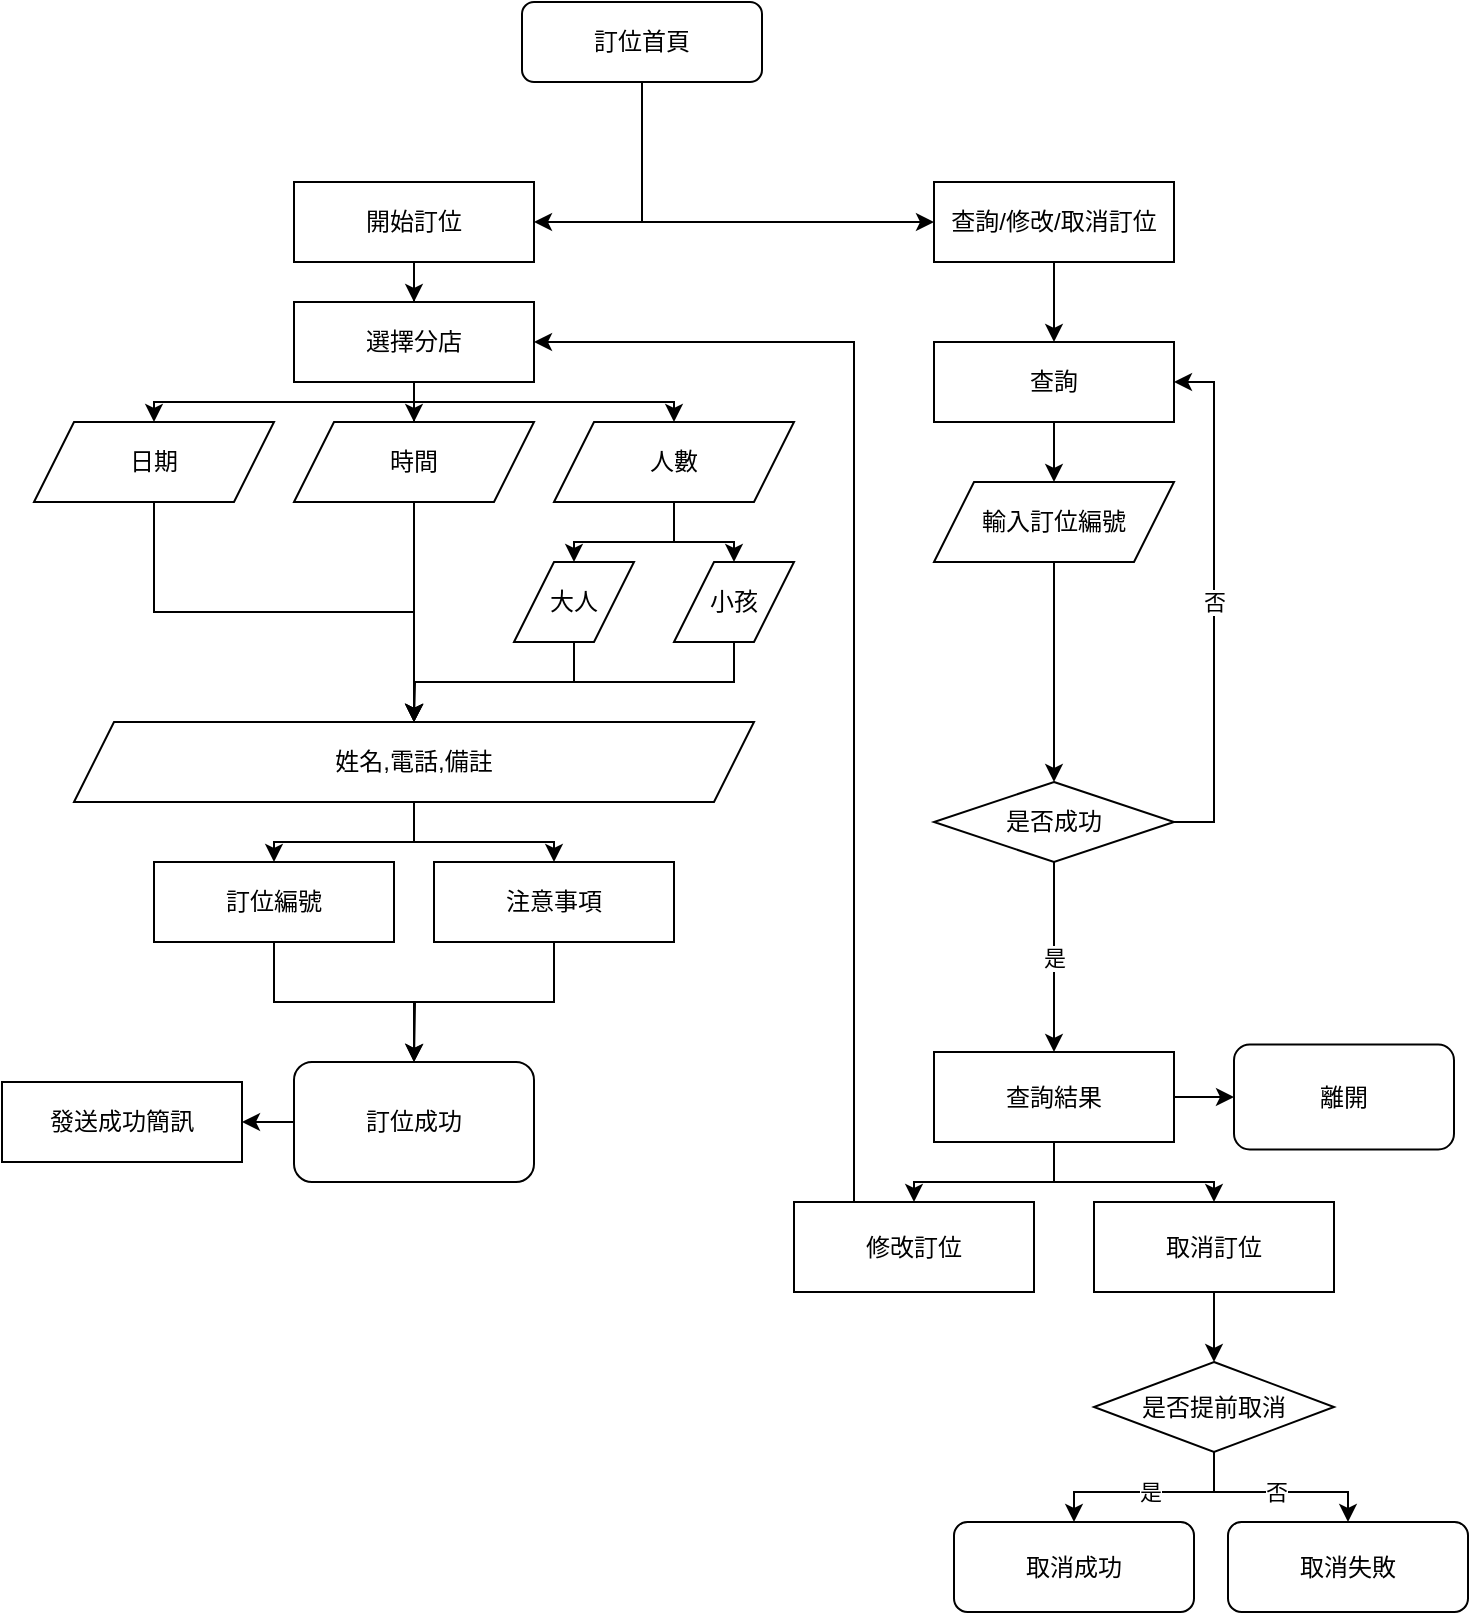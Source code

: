 <mxfile version="21.6.9" type="github">
  <diagram name="第 1 页" id="DohD5RoaomfWy1pnBcJk">
    <mxGraphModel dx="1000" dy="509" grid="1" gridSize="10" guides="1" tooltips="1" connect="1" arrows="1" fold="1" page="1" pageScale="1" pageWidth="827" pageHeight="1169" math="0" shadow="0">
      <root>
        <mxCell id="0" />
        <mxCell id="1" parent="0" />
        <mxCell id="6JUZGTLoGSf_0uJVb4fK-4" value="" style="edgeStyle=orthogonalEdgeStyle;rounded=0;orthogonalLoop=1;jettySize=auto;html=1;" parent="1" source="6JUZGTLoGSf_0uJVb4fK-1" target="6JUZGTLoGSf_0uJVb4fK-3" edge="1">
          <mxGeometry relative="1" as="geometry">
            <Array as="points">
              <mxPoint x="414" y="110" />
            </Array>
          </mxGeometry>
        </mxCell>
        <mxCell id="6JUZGTLoGSf_0uJVb4fK-6" style="edgeStyle=orthogonalEdgeStyle;rounded=0;orthogonalLoop=1;jettySize=auto;html=1;entryX=1;entryY=0.5;entryDx=0;entryDy=0;" parent="1" source="6JUZGTLoGSf_0uJVb4fK-1" target="6JUZGTLoGSf_0uJVb4fK-5" edge="1">
          <mxGeometry relative="1" as="geometry" />
        </mxCell>
        <mxCell id="6JUZGTLoGSf_0uJVb4fK-1" value="訂位首頁" style="rounded=1;whiteSpace=wrap;html=1;" parent="1" vertex="1">
          <mxGeometry x="354" width="120" height="40" as="geometry" />
        </mxCell>
        <mxCell id="I1zwBzsRY6jKiDj7mMpL-25" style="edgeStyle=orthogonalEdgeStyle;rounded=0;orthogonalLoop=1;jettySize=auto;html=1;exitX=0;exitY=0.5;exitDx=0;exitDy=0;entryX=1;entryY=0.5;entryDx=0;entryDy=0;" edge="1" parent="1" source="6JUZGTLoGSf_0uJVb4fK-2" target="I1zwBzsRY6jKiDj7mMpL-24">
          <mxGeometry relative="1" as="geometry" />
        </mxCell>
        <mxCell id="6JUZGTLoGSf_0uJVb4fK-2" value="訂位成功" style="rounded=1;whiteSpace=wrap;html=1;" parent="1" vertex="1">
          <mxGeometry x="240" y="530" width="120" height="60" as="geometry" />
        </mxCell>
        <mxCell id="I1zwBzsRY6jKiDj7mMpL-44" style="edgeStyle=orthogonalEdgeStyle;rounded=0;orthogonalLoop=1;jettySize=auto;html=1;exitX=0.5;exitY=1;exitDx=0;exitDy=0;entryX=0.5;entryY=0;entryDx=0;entryDy=0;" edge="1" parent="1" source="6JUZGTLoGSf_0uJVb4fK-3" target="I1zwBzsRY6jKiDj7mMpL-38">
          <mxGeometry relative="1" as="geometry" />
        </mxCell>
        <mxCell id="6JUZGTLoGSf_0uJVb4fK-3" value="查詢/修改/取消訂位" style="rounded=0;whiteSpace=wrap;html=1;" parent="1" vertex="1">
          <mxGeometry x="560" y="90" width="120" height="40" as="geometry" />
        </mxCell>
        <mxCell id="I1zwBzsRY6jKiDj7mMpL-8" value="" style="edgeStyle=orthogonalEdgeStyle;rounded=0;orthogonalLoop=1;jettySize=auto;html=1;" edge="1" parent="1" source="6JUZGTLoGSf_0uJVb4fK-5" target="I1zwBzsRY6jKiDj7mMpL-7">
          <mxGeometry relative="1" as="geometry" />
        </mxCell>
        <mxCell id="6JUZGTLoGSf_0uJVb4fK-5" value="開始訂位" style="rounded=0;whiteSpace=wrap;html=1;" parent="1" vertex="1">
          <mxGeometry x="240" y="90" width="120" height="40" as="geometry" />
        </mxCell>
        <mxCell id="I1zwBzsRY6jKiDj7mMpL-21" style="edgeStyle=orthogonalEdgeStyle;rounded=0;orthogonalLoop=1;jettySize=auto;html=1;exitX=0.5;exitY=1;exitDx=0;exitDy=0;" edge="1" parent="1" source="I1zwBzsRY6jKiDj7mMpL-2">
          <mxGeometry relative="1" as="geometry">
            <mxPoint x="300" y="360" as="targetPoint" />
          </mxGeometry>
        </mxCell>
        <mxCell id="I1zwBzsRY6jKiDj7mMpL-2" value="時間" style="shape=parallelogram;perimeter=parallelogramPerimeter;whiteSpace=wrap;html=1;fixedSize=1;" vertex="1" parent="1">
          <mxGeometry x="240" y="210" width="120" height="40" as="geometry" />
        </mxCell>
        <mxCell id="I1zwBzsRY6jKiDj7mMpL-20" style="edgeStyle=orthogonalEdgeStyle;rounded=0;orthogonalLoop=1;jettySize=auto;html=1;entryX=0.5;entryY=0;entryDx=0;entryDy=0;" edge="1" parent="1" source="I1zwBzsRY6jKiDj7mMpL-3" target="I1zwBzsRY6jKiDj7mMpL-19">
          <mxGeometry relative="1" as="geometry" />
        </mxCell>
        <mxCell id="I1zwBzsRY6jKiDj7mMpL-3" value="日期" style="shape=parallelogram;perimeter=parallelogramPerimeter;whiteSpace=wrap;html=1;fixedSize=1;" vertex="1" parent="1">
          <mxGeometry x="110" y="210" width="120" height="40" as="geometry" />
        </mxCell>
        <mxCell id="I1zwBzsRY6jKiDj7mMpL-16" style="edgeStyle=orthogonalEdgeStyle;rounded=0;orthogonalLoop=1;jettySize=auto;html=1;entryX=0.5;entryY=0;entryDx=0;entryDy=0;" edge="1" parent="1" source="I1zwBzsRY6jKiDj7mMpL-4" target="I1zwBzsRY6jKiDj7mMpL-15">
          <mxGeometry relative="1" as="geometry" />
        </mxCell>
        <mxCell id="I1zwBzsRY6jKiDj7mMpL-17" style="edgeStyle=orthogonalEdgeStyle;rounded=0;orthogonalLoop=1;jettySize=auto;html=1;exitX=0.5;exitY=1;exitDx=0;exitDy=0;entryX=0.5;entryY=0;entryDx=0;entryDy=0;" edge="1" parent="1" source="I1zwBzsRY6jKiDj7mMpL-4" target="I1zwBzsRY6jKiDj7mMpL-13">
          <mxGeometry relative="1" as="geometry" />
        </mxCell>
        <mxCell id="I1zwBzsRY6jKiDj7mMpL-4" value="人數" style="shape=parallelogram;perimeter=parallelogramPerimeter;whiteSpace=wrap;html=1;fixedSize=1;" vertex="1" parent="1">
          <mxGeometry x="370" y="210" width="120" height="40" as="geometry" />
        </mxCell>
        <mxCell id="I1zwBzsRY6jKiDj7mMpL-64" value="" style="edgeStyle=orthogonalEdgeStyle;rounded=0;orthogonalLoop=1;jettySize=auto;html=1;" edge="1" parent="1" source="I1zwBzsRY6jKiDj7mMpL-5" target="I1zwBzsRY6jKiDj7mMpL-63">
          <mxGeometry relative="1" as="geometry" />
        </mxCell>
        <mxCell id="I1zwBzsRY6jKiDj7mMpL-65" style="edgeStyle=orthogonalEdgeStyle;rounded=0;orthogonalLoop=1;jettySize=auto;html=1;exitX=0.5;exitY=1;exitDx=0;exitDy=0;entryX=0.5;entryY=0;entryDx=0;entryDy=0;" edge="1" parent="1" source="I1zwBzsRY6jKiDj7mMpL-5" target="I1zwBzsRY6jKiDj7mMpL-62">
          <mxGeometry relative="1" as="geometry" />
        </mxCell>
        <mxCell id="I1zwBzsRY6jKiDj7mMpL-66" style="edgeStyle=orthogonalEdgeStyle;rounded=0;orthogonalLoop=1;jettySize=auto;html=1;entryX=0.5;entryY=0;entryDx=0;entryDy=0;" edge="1" parent="1" source="I1zwBzsRY6jKiDj7mMpL-5" target="I1zwBzsRY6jKiDj7mMpL-61">
          <mxGeometry relative="1" as="geometry" />
        </mxCell>
        <mxCell id="I1zwBzsRY6jKiDj7mMpL-5" value="查詢結果" style="rounded=0;whiteSpace=wrap;html=1;" vertex="1" parent="1">
          <mxGeometry x="560" y="525" width="120" height="45" as="geometry" />
        </mxCell>
        <mxCell id="I1zwBzsRY6jKiDj7mMpL-9" value="" style="edgeStyle=orthogonalEdgeStyle;rounded=0;orthogonalLoop=1;jettySize=auto;html=1;" edge="1" parent="1" source="I1zwBzsRY6jKiDj7mMpL-7" target="I1zwBzsRY6jKiDj7mMpL-2">
          <mxGeometry relative="1" as="geometry" />
        </mxCell>
        <mxCell id="I1zwBzsRY6jKiDj7mMpL-10" style="edgeStyle=orthogonalEdgeStyle;rounded=0;orthogonalLoop=1;jettySize=auto;html=1;exitX=0.5;exitY=1;exitDx=0;exitDy=0;entryX=0.5;entryY=0;entryDx=0;entryDy=0;" edge="1" parent="1" source="I1zwBzsRY6jKiDj7mMpL-7" target="I1zwBzsRY6jKiDj7mMpL-3">
          <mxGeometry relative="1" as="geometry">
            <Array as="points">
              <mxPoint x="300" y="200" />
              <mxPoint x="170" y="200" />
            </Array>
          </mxGeometry>
        </mxCell>
        <mxCell id="I1zwBzsRY6jKiDj7mMpL-11" style="edgeStyle=orthogonalEdgeStyle;rounded=0;orthogonalLoop=1;jettySize=auto;html=1;exitX=0.5;exitY=1;exitDx=0;exitDy=0;" edge="1" parent="1" source="I1zwBzsRY6jKiDj7mMpL-7" target="I1zwBzsRY6jKiDj7mMpL-4">
          <mxGeometry relative="1" as="geometry">
            <Array as="points">
              <mxPoint x="300" y="200" />
              <mxPoint x="430" y="200" />
            </Array>
          </mxGeometry>
        </mxCell>
        <mxCell id="I1zwBzsRY6jKiDj7mMpL-7" value="選擇分店" style="rounded=0;whiteSpace=wrap;html=1;" vertex="1" parent="1">
          <mxGeometry x="240" y="150" width="120" height="40" as="geometry" />
        </mxCell>
        <mxCell id="I1zwBzsRY6jKiDj7mMpL-23" style="edgeStyle=orthogonalEdgeStyle;rounded=0;orthogonalLoop=1;jettySize=auto;html=1;exitX=0.5;exitY=1;exitDx=0;exitDy=0;" edge="1" parent="1" source="I1zwBzsRY6jKiDj7mMpL-13">
          <mxGeometry relative="1" as="geometry">
            <mxPoint x="300" y="360" as="targetPoint" />
          </mxGeometry>
        </mxCell>
        <mxCell id="I1zwBzsRY6jKiDj7mMpL-13" value="小孩" style="shape=parallelogram;perimeter=parallelogramPerimeter;whiteSpace=wrap;html=1;fixedSize=1;" vertex="1" parent="1">
          <mxGeometry x="430" y="280" width="60" height="40" as="geometry" />
        </mxCell>
        <mxCell id="I1zwBzsRY6jKiDj7mMpL-22" style="edgeStyle=orthogonalEdgeStyle;rounded=0;orthogonalLoop=1;jettySize=auto;html=1;exitX=0.5;exitY=1;exitDx=0;exitDy=0;entryX=0.5;entryY=0;entryDx=0;entryDy=0;" edge="1" parent="1" source="I1zwBzsRY6jKiDj7mMpL-15" target="I1zwBzsRY6jKiDj7mMpL-19">
          <mxGeometry relative="1" as="geometry" />
        </mxCell>
        <mxCell id="I1zwBzsRY6jKiDj7mMpL-15" value="大人" style="shape=parallelogram;perimeter=parallelogramPerimeter;whiteSpace=wrap;html=1;fixedSize=1;" vertex="1" parent="1">
          <mxGeometry x="350" y="280" width="60" height="40" as="geometry" />
        </mxCell>
        <mxCell id="I1zwBzsRY6jKiDj7mMpL-34" style="edgeStyle=orthogonalEdgeStyle;rounded=0;orthogonalLoop=1;jettySize=auto;html=1;exitX=0.5;exitY=1;exitDx=0;exitDy=0;entryX=0.5;entryY=0;entryDx=0;entryDy=0;" edge="1" parent="1" source="I1zwBzsRY6jKiDj7mMpL-19" target="I1zwBzsRY6jKiDj7mMpL-33">
          <mxGeometry relative="1" as="geometry" />
        </mxCell>
        <mxCell id="I1zwBzsRY6jKiDj7mMpL-35" style="edgeStyle=orthogonalEdgeStyle;rounded=0;orthogonalLoop=1;jettySize=auto;html=1;exitX=0.5;exitY=1;exitDx=0;exitDy=0;" edge="1" parent="1" source="I1zwBzsRY6jKiDj7mMpL-19" target="I1zwBzsRY6jKiDj7mMpL-26">
          <mxGeometry relative="1" as="geometry" />
        </mxCell>
        <mxCell id="I1zwBzsRY6jKiDj7mMpL-19" value="姓名,電話,備註" style="shape=parallelogram;perimeter=parallelogramPerimeter;whiteSpace=wrap;html=1;fixedSize=1;" vertex="1" parent="1">
          <mxGeometry x="130" y="360" width="340" height="40" as="geometry" />
        </mxCell>
        <mxCell id="I1zwBzsRY6jKiDj7mMpL-24" value="發送成功簡訊" style="rounded=0;whiteSpace=wrap;html=1;" vertex="1" parent="1">
          <mxGeometry x="94" y="540" width="120" height="40" as="geometry" />
        </mxCell>
        <mxCell id="I1zwBzsRY6jKiDj7mMpL-37" style="edgeStyle=orthogonalEdgeStyle;rounded=0;orthogonalLoop=1;jettySize=auto;html=1;exitX=0.5;exitY=1;exitDx=0;exitDy=0;" edge="1" parent="1" source="I1zwBzsRY6jKiDj7mMpL-26">
          <mxGeometry relative="1" as="geometry">
            <mxPoint x="300" y="530" as="targetPoint" />
          </mxGeometry>
        </mxCell>
        <mxCell id="I1zwBzsRY6jKiDj7mMpL-26" value="注意事項" style="rounded=0;whiteSpace=wrap;html=1;" vertex="1" parent="1">
          <mxGeometry x="310" y="430" width="120" height="40" as="geometry" />
        </mxCell>
        <mxCell id="I1zwBzsRY6jKiDj7mMpL-36" style="edgeStyle=orthogonalEdgeStyle;rounded=0;orthogonalLoop=1;jettySize=auto;html=1;entryX=0.5;entryY=0;entryDx=0;entryDy=0;" edge="1" parent="1" source="I1zwBzsRY6jKiDj7mMpL-33" target="6JUZGTLoGSf_0uJVb4fK-2">
          <mxGeometry relative="1" as="geometry" />
        </mxCell>
        <mxCell id="I1zwBzsRY6jKiDj7mMpL-33" value="訂位編號" style="rounded=0;whiteSpace=wrap;html=1;" vertex="1" parent="1">
          <mxGeometry x="170" y="430" width="120" height="40" as="geometry" />
        </mxCell>
        <mxCell id="I1zwBzsRY6jKiDj7mMpL-50" value="" style="edgeStyle=orthogonalEdgeStyle;rounded=0;orthogonalLoop=1;jettySize=auto;html=1;" edge="1" parent="1" source="I1zwBzsRY6jKiDj7mMpL-38" target="I1zwBzsRY6jKiDj7mMpL-49">
          <mxGeometry relative="1" as="geometry" />
        </mxCell>
        <mxCell id="I1zwBzsRY6jKiDj7mMpL-38" value="查詢" style="rounded=0;whiteSpace=wrap;html=1;" vertex="1" parent="1">
          <mxGeometry x="560" y="170" width="120" height="40" as="geometry" />
        </mxCell>
        <mxCell id="I1zwBzsRY6jKiDj7mMpL-56" style="edgeStyle=orthogonalEdgeStyle;rounded=0;orthogonalLoop=1;jettySize=auto;html=1;exitX=0.5;exitY=1;exitDx=0;exitDy=0;entryX=0.5;entryY=0;entryDx=0;entryDy=0;" edge="1" parent="1" source="I1zwBzsRY6jKiDj7mMpL-49" target="I1zwBzsRY6jKiDj7mMpL-52">
          <mxGeometry relative="1" as="geometry" />
        </mxCell>
        <mxCell id="I1zwBzsRY6jKiDj7mMpL-49" value="輸入訂位編號" style="shape=parallelogram;perimeter=parallelogramPerimeter;whiteSpace=wrap;html=1;fixedSize=1;" vertex="1" parent="1">
          <mxGeometry x="560" y="240" width="120" height="40" as="geometry" />
        </mxCell>
        <mxCell id="I1zwBzsRY6jKiDj7mMpL-57" value="是" style="edgeStyle=orthogonalEdgeStyle;rounded=0;orthogonalLoop=1;jettySize=auto;html=1;exitX=0.5;exitY=1;exitDx=0;exitDy=0;entryX=0.5;entryY=0;entryDx=0;entryDy=0;" edge="1" parent="1" source="I1zwBzsRY6jKiDj7mMpL-52" target="I1zwBzsRY6jKiDj7mMpL-5">
          <mxGeometry relative="1" as="geometry" />
        </mxCell>
        <mxCell id="I1zwBzsRY6jKiDj7mMpL-60" value="否" style="edgeStyle=orthogonalEdgeStyle;rounded=0;orthogonalLoop=1;jettySize=auto;html=1;entryX=1;entryY=0.5;entryDx=0;entryDy=0;" edge="1" parent="1" source="I1zwBzsRY6jKiDj7mMpL-52" target="I1zwBzsRY6jKiDj7mMpL-38">
          <mxGeometry relative="1" as="geometry">
            <Array as="points">
              <mxPoint x="700" y="410" />
              <mxPoint x="700" y="190" />
            </Array>
          </mxGeometry>
        </mxCell>
        <mxCell id="I1zwBzsRY6jKiDj7mMpL-52" value="是否成功" style="rounded=0;whiteSpace=wrap;html=1;shape=rhombus;perimeter=rhombusPerimeter;" vertex="1" parent="1">
          <mxGeometry x="560" y="390" width="120" height="40" as="geometry" />
        </mxCell>
        <mxCell id="I1zwBzsRY6jKiDj7mMpL-70" value="" style="edgeStyle=orthogonalEdgeStyle;rounded=0;orthogonalLoop=1;jettySize=auto;html=1;" edge="1" parent="1" source="I1zwBzsRY6jKiDj7mMpL-61" target="I1zwBzsRY6jKiDj7mMpL-69">
          <mxGeometry relative="1" as="geometry" />
        </mxCell>
        <mxCell id="I1zwBzsRY6jKiDj7mMpL-61" value="取消訂位" style="rounded=0;whiteSpace=wrap;html=1;" vertex="1" parent="1">
          <mxGeometry x="640" y="600" width="120" height="45" as="geometry" />
        </mxCell>
        <mxCell id="I1zwBzsRY6jKiDj7mMpL-68" style="edgeStyle=orthogonalEdgeStyle;rounded=0;orthogonalLoop=1;jettySize=auto;html=1;entryX=1;entryY=0.5;entryDx=0;entryDy=0;" edge="1" parent="1" source="I1zwBzsRY6jKiDj7mMpL-62" target="I1zwBzsRY6jKiDj7mMpL-7">
          <mxGeometry relative="1" as="geometry">
            <Array as="points">
              <mxPoint x="520" y="623" />
              <mxPoint x="520" y="170" />
            </Array>
          </mxGeometry>
        </mxCell>
        <mxCell id="I1zwBzsRY6jKiDj7mMpL-62" value="修改訂位" style="rounded=0;whiteSpace=wrap;html=1;" vertex="1" parent="1">
          <mxGeometry x="490" y="600" width="120" height="45" as="geometry" />
        </mxCell>
        <mxCell id="I1zwBzsRY6jKiDj7mMpL-63" value="離開" style="rounded=1;whiteSpace=wrap;html=1;" vertex="1" parent="1">
          <mxGeometry x="710" y="521.25" width="110" height="52.5" as="geometry" />
        </mxCell>
        <mxCell id="I1zwBzsRY6jKiDj7mMpL-72" value="是" style="edgeStyle=orthogonalEdgeStyle;rounded=0;orthogonalLoop=1;jettySize=auto;html=1;" edge="1" parent="1" source="I1zwBzsRY6jKiDj7mMpL-69" target="I1zwBzsRY6jKiDj7mMpL-71">
          <mxGeometry relative="1" as="geometry" />
        </mxCell>
        <mxCell id="I1zwBzsRY6jKiDj7mMpL-74" value="否" style="edgeStyle=orthogonalEdgeStyle;rounded=0;orthogonalLoop=1;jettySize=auto;html=1;exitX=0.5;exitY=1;exitDx=0;exitDy=0;entryX=0.5;entryY=0;entryDx=0;entryDy=0;" edge="1" parent="1" source="I1zwBzsRY6jKiDj7mMpL-69" target="I1zwBzsRY6jKiDj7mMpL-73">
          <mxGeometry relative="1" as="geometry" />
        </mxCell>
        <mxCell id="I1zwBzsRY6jKiDj7mMpL-69" value="是否提前取消" style="rounded=0;whiteSpace=wrap;html=1;shape=rhombus;perimeter=rhombusPerimeter;" vertex="1" parent="1">
          <mxGeometry x="640" y="680" width="120" height="45" as="geometry" />
        </mxCell>
        <mxCell id="I1zwBzsRY6jKiDj7mMpL-71" value="取消成功" style="rounded=1;whiteSpace=wrap;html=1;" vertex="1" parent="1">
          <mxGeometry x="570" y="760" width="120" height="45" as="geometry" />
        </mxCell>
        <mxCell id="I1zwBzsRY6jKiDj7mMpL-73" value="取消失敗" style="rounded=1;whiteSpace=wrap;html=1;" vertex="1" parent="1">
          <mxGeometry x="707" y="760" width="120" height="45" as="geometry" />
        </mxCell>
      </root>
    </mxGraphModel>
  </diagram>
</mxfile>
